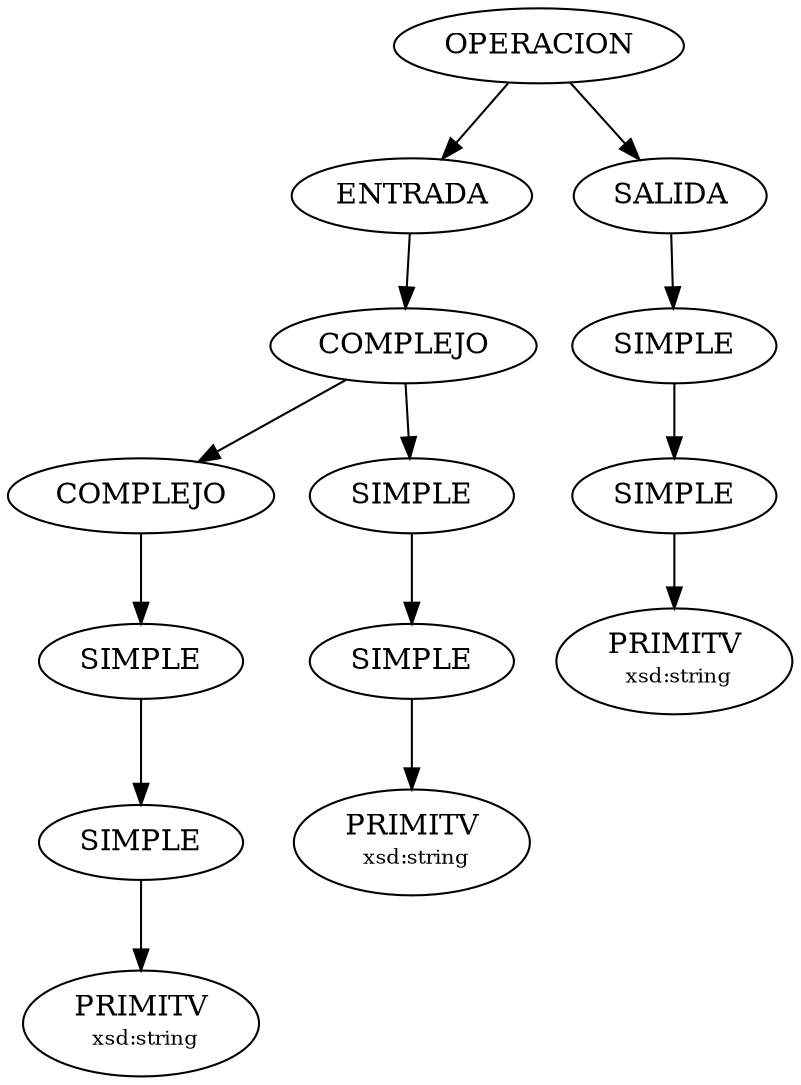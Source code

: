 digraph G
{
N0R0n0 [label="OPERACION"];
N1R0n0 [label="ENTRADA"];
N2R1n0 [label="COMPLEJO"];
N3R1n0 [label="COMPLEJO"];
N4R2n0 [label="SIMPLE"];
N5R1n0 [label="SIMPLE"];
N6R0n0 [label=<PRIMITV<BR/> <FONT POINT-SIZE="10">xsd:string</FONT>>];
N3R1n1 [label="SIMPLE"];
N4R1n0 [label="SIMPLE"];
N5R0n0 [label=<PRIMITV<BR/> <FONT POINT-SIZE="10">xsd:string</FONT>>];
N1R0n1 [label="SALIDA"];
N2R0n0 [label="SIMPLE"];
N3R0n0 [label="SIMPLE"];
N4R0n0 [label=<PRIMITV<BR/> <FONT POINT-SIZE="10">xsd:string</FONT>>];

N0R0n0 -> N1R0n0;
N1R0n0 -> N2R1n0;
N2R1n0 -> N3R1n0;
N3R1n0 -> N4R2n0;
N4R2n0 -> N5R1n0;
N5R1n0 -> N6R0n0;
N2R1n0 -> N3R1n1;
N3R1n1 -> N4R1n0;
N4R1n0 -> N5R0n0;
N0R0n0 -> N1R0n1;
N1R0n1 -> N2R0n0;
N2R0n0 -> N3R0n0;
N3R0n0 -> N4R0n0;

}
